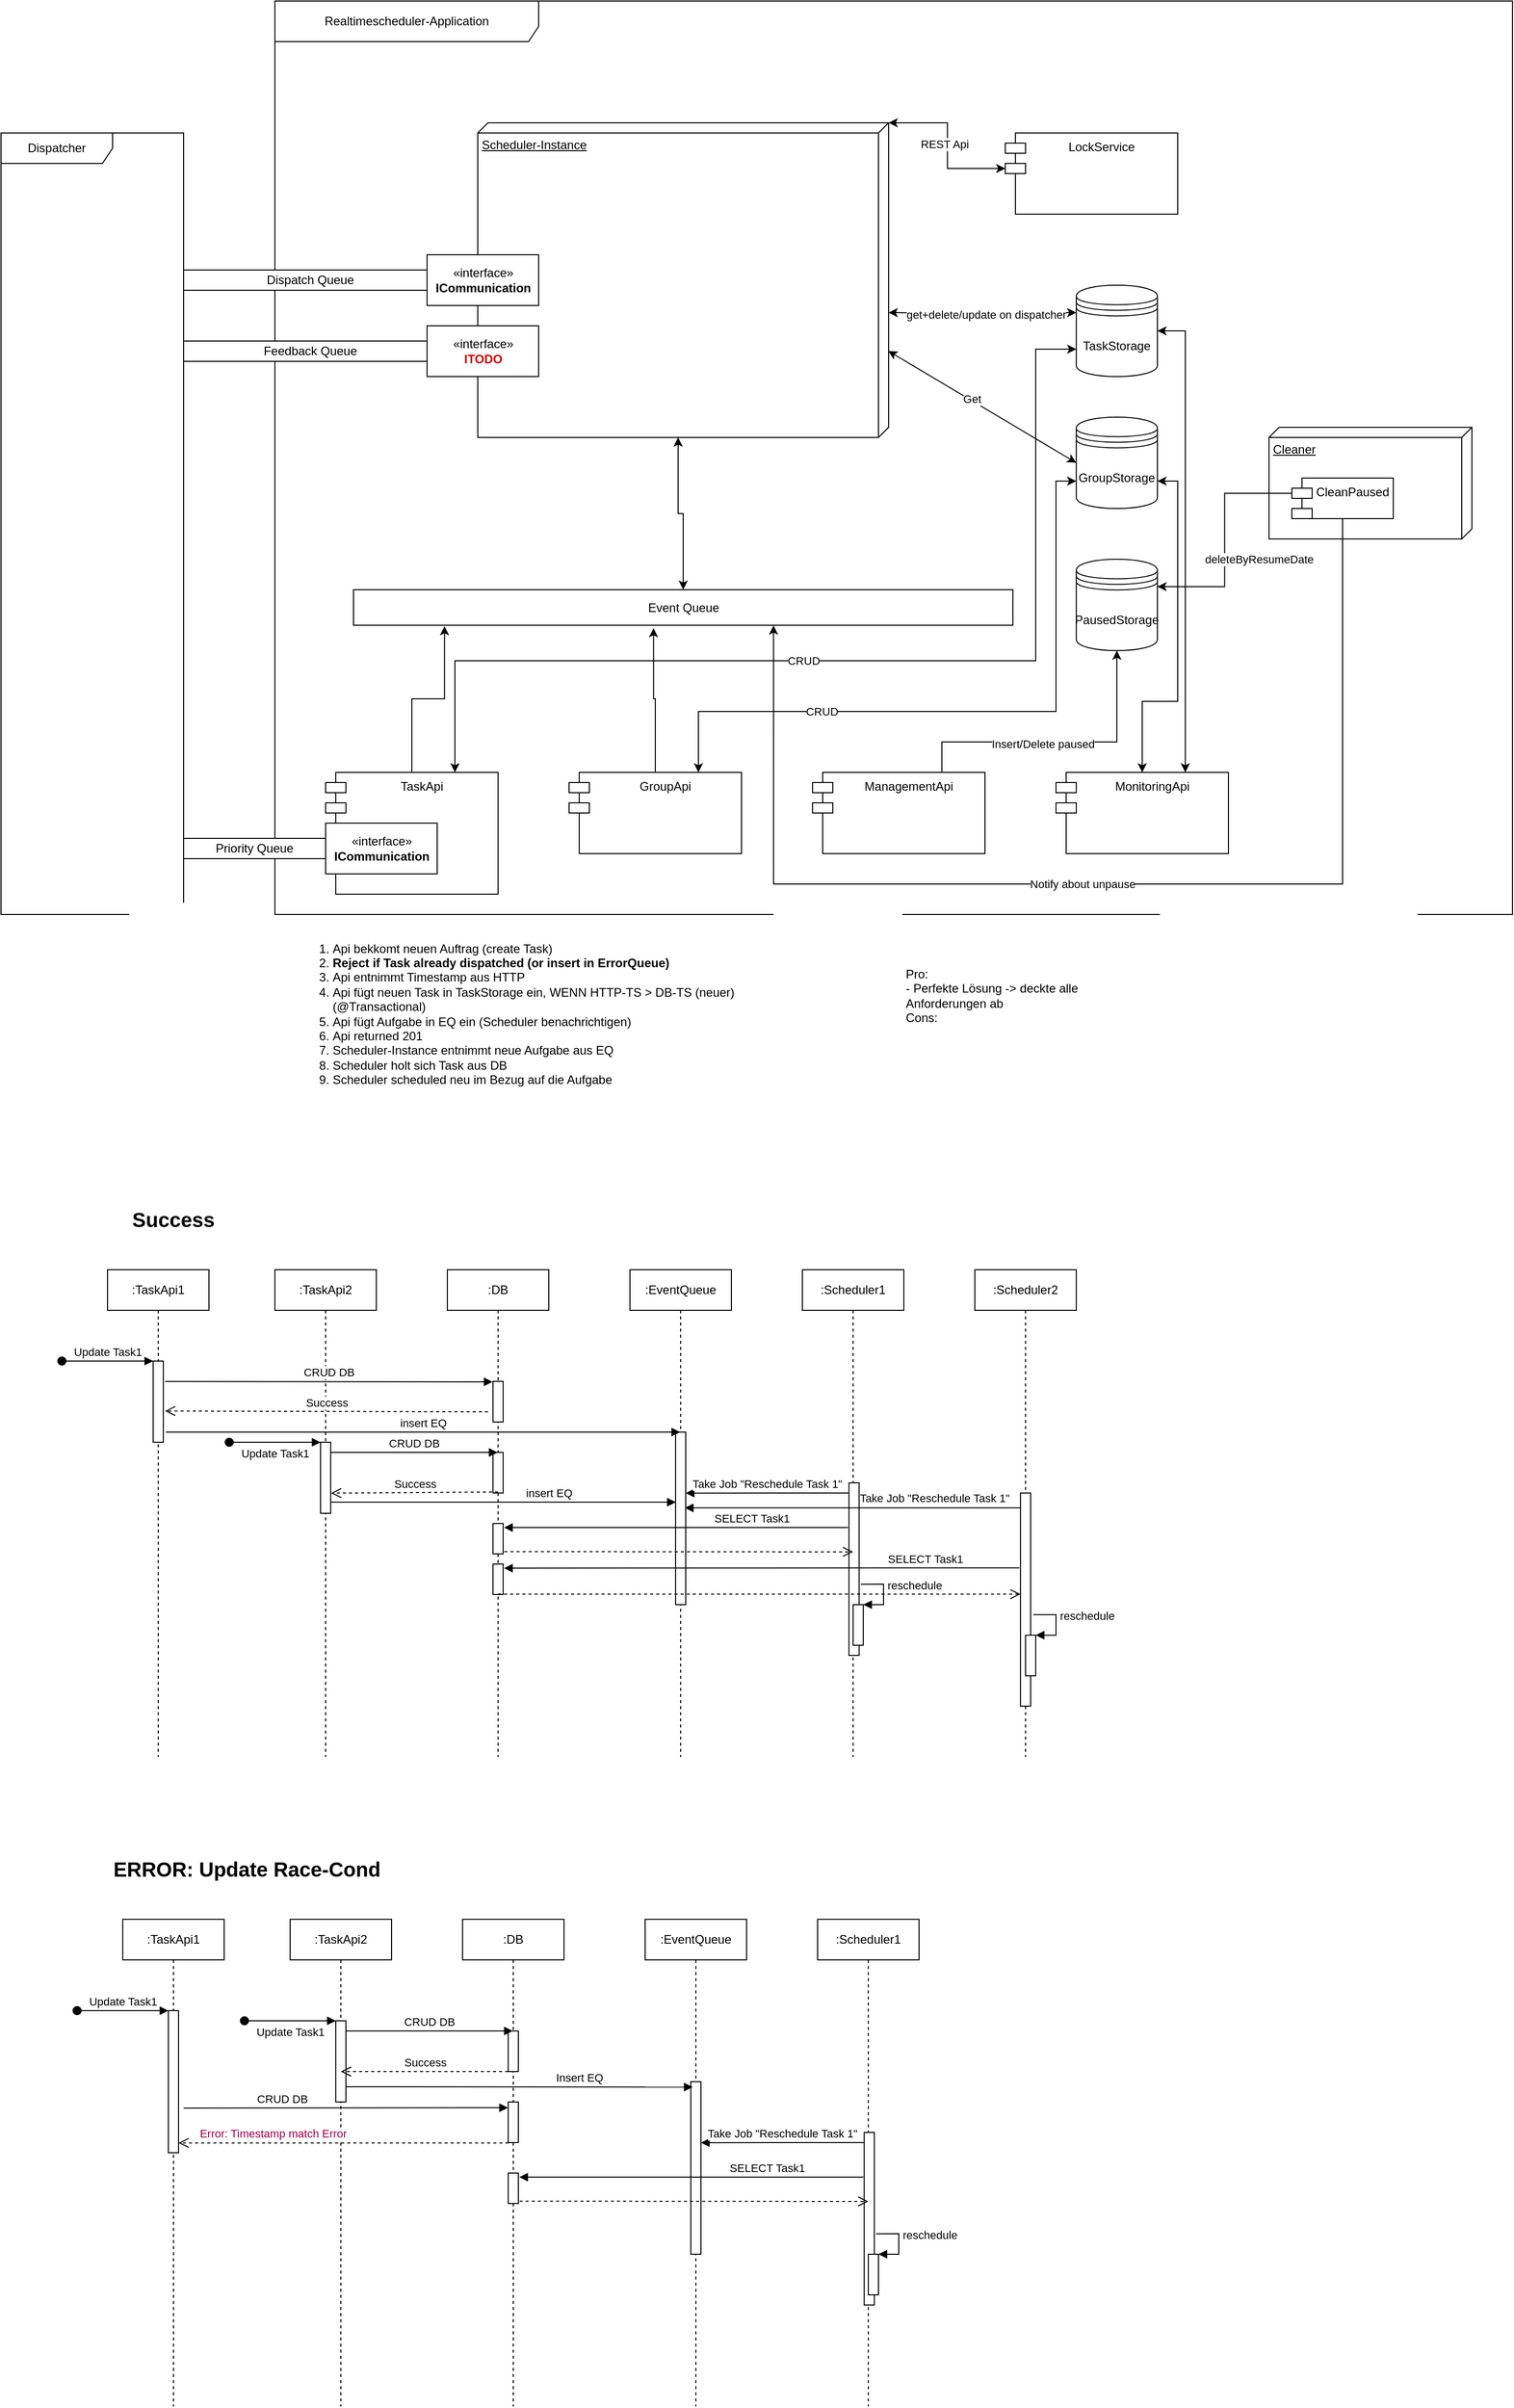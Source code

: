 <mxfile version="13.3.1" type="device"><diagram name="Page-1" id="5f0bae14-7c28-e335-631c-24af17079c00"><mxGraphModel dx="1550" dy="45" grid="1" gridSize="10" guides="1" tooltips="1" connect="1" arrows="1" fold="1" page="1" pageScale="1" pageWidth="1100" pageHeight="850" background="#ffffff" math="0" shadow="0"><root><mxCell id="0"/><mxCell id="1" parent="0"/><mxCell id="TlIH9QRdke1m6fXqfm3g-42" value="Realtimescheduler-Application" style="shape=umlFrame;whiteSpace=wrap;html=1;width=260;height=40;" parent="1" vertex="1"><mxGeometry x="300" y="900" width="1220" height="900" as="geometry"/></mxCell><mxCell id="TlIH9QRdke1m6fXqfm3g-43" style="edgeStyle=orthogonalEdgeStyle;rounded=0;orthogonalLoop=1;jettySize=auto;html=1;exitX=0.5;exitY=0;exitDx=0;exitDy=0;entryX=0.138;entryY=1.027;entryDx=0;entryDy=0;entryPerimeter=0;" parent="1" source="TlIH9QRdke1m6fXqfm3g-44" target="TlIH9QRdke1m6fXqfm3g-53" edge="1"><mxGeometry relative="1" as="geometry"/></mxCell><mxCell id="TlIH9QRdke1m6fXqfm3g-114" style="edgeStyle=orthogonalEdgeStyle;rounded=0;orthogonalLoop=1;jettySize=auto;html=1;exitX=0.75;exitY=0;exitDx=0;exitDy=0;entryX=0;entryY=0.7;entryDx=0;entryDy=0;startArrow=classic;startFill=1;" parent="1" source="TlIH9QRdke1m6fXqfm3g-44" target="TlIH9QRdke1m6fXqfm3g-61" edge="1"><mxGeometry relative="1" as="geometry"><Array as="points"><mxPoint x="478" y="1550"/><mxPoint x="1050" y="1550"/><mxPoint x="1050" y="1243"/></Array></mxGeometry></mxCell><mxCell id="TlIH9QRdke1m6fXqfm3g-116" value="CRUD" style="edgeLabel;html=1;align=center;verticalAlign=middle;resizable=0;points=[];" parent="TlIH9QRdke1m6fXqfm3g-114" vertex="1" connectable="0"><mxGeometry x="-0.117" y="3" relative="1" as="geometry"><mxPoint x="-1.67" y="3" as="offset"/></mxGeometry></mxCell><mxCell id="TlIH9QRdke1m6fXqfm3g-44" value="TaskApi" style="shape=module;align=left;spacingLeft=20;align=center;verticalAlign=top;" parent="1" vertex="1"><mxGeometry x="350" y="1660" width="170" height="120" as="geometry"/></mxCell><mxCell id="TlIH9QRdke1m6fXqfm3g-45" style="edgeStyle=orthogonalEdgeStyle;rounded=0;orthogonalLoop=1;jettySize=auto;html=1;exitX=0.5;exitY=0;exitDx=0;exitDy=0;entryX=0.455;entryY=1.081;entryDx=0;entryDy=0;entryPerimeter=0;" parent="1" source="TlIH9QRdke1m6fXqfm3g-46" target="TlIH9QRdke1m6fXqfm3g-53" edge="1"><mxGeometry relative="1" as="geometry"/></mxCell><mxCell id="TlIH9QRdke1m6fXqfm3g-115" style="edgeStyle=orthogonalEdgeStyle;rounded=0;orthogonalLoop=1;jettySize=auto;html=1;exitX=0.75;exitY=0;exitDx=0;exitDy=0;entryX=0;entryY=0.7;entryDx=0;entryDy=0;startArrow=classic;startFill=1;" parent="1" source="TlIH9QRdke1m6fXqfm3g-46" target="TlIH9QRdke1m6fXqfm3g-62" edge="1"><mxGeometry relative="1" as="geometry"><Array as="points"><mxPoint x="718" y="1600"/><mxPoint x="1070" y="1600"/><mxPoint x="1070" y="1373"/></Array></mxGeometry></mxCell><mxCell id="TlIH9QRdke1m6fXqfm3g-117" value="CRUD" style="edgeLabel;html=1;align=center;verticalAlign=middle;resizable=0;points=[];" parent="TlIH9QRdke1m6fXqfm3g-115" vertex="1" connectable="0"><mxGeometry x="-0.45" relative="1" as="geometry"><mxPoint as="offset"/></mxGeometry></mxCell><mxCell id="TlIH9QRdke1m6fXqfm3g-46" value="GroupApi" style="shape=module;align=left;spacingLeft=20;align=center;verticalAlign=top;" parent="1" vertex="1"><mxGeometry x="590" y="1660" width="170" height="80" as="geometry"/></mxCell><mxCell id="TlIH9QRdke1m6fXqfm3g-48" value="ManagementApi" style="shape=module;align=left;spacingLeft=20;align=center;verticalAlign=top;" parent="1" vertex="1"><mxGeometry x="830" y="1660" width="170" height="80" as="geometry"/></mxCell><mxCell id="TlIH9QRdke1m6fXqfm3g-49" style="edgeStyle=orthogonalEdgeStyle;rounded=0;orthogonalLoop=1;jettySize=auto;html=1;exitX=0.5;exitY=0;exitDx=0;exitDy=0;entryX=1;entryY=0.7;entryDx=0;entryDy=0;startArrow=classic;startFill=1;" parent="1" source="TlIH9QRdke1m6fXqfm3g-51" target="TlIH9QRdke1m6fXqfm3g-62" edge="1"><mxGeometry relative="1" as="geometry"><Array as="points"><mxPoint x="1155" y="1590"/><mxPoint x="1190" y="1590"/><mxPoint x="1190" y="1373"/></Array></mxGeometry></mxCell><mxCell id="TlIH9QRdke1m6fXqfm3g-50" style="edgeStyle=orthogonalEdgeStyle;rounded=0;orthogonalLoop=1;jettySize=auto;html=1;exitX=0.75;exitY=0;exitDx=0;exitDy=0;entryX=1;entryY=0.5;entryDx=0;entryDy=0;startArrow=classic;startFill=1;" parent="1" source="TlIH9QRdke1m6fXqfm3g-51" target="TlIH9QRdke1m6fXqfm3g-61" edge="1"><mxGeometry relative="1" as="geometry"/></mxCell><mxCell id="TlIH9QRdke1m6fXqfm3g-51" value="MonitoringApi" style="shape=module;align=left;spacingLeft=20;align=center;verticalAlign=top;" parent="1" vertex="1"><mxGeometry x="1070" y="1660" width="170" height="80" as="geometry"/></mxCell><mxCell id="TlIH9QRdke1m6fXqfm3g-75" style="edgeStyle=orthogonalEdgeStyle;rounded=0;orthogonalLoop=1;jettySize=auto;html=1;exitX=0.5;exitY=0;exitDx=0;exitDy=0;entryX=0;entryY=0;entryDx=310;entryDy=207.5;entryPerimeter=0;startArrow=classic;startFill=1;" parent="1" source="TlIH9QRdke1m6fXqfm3g-53" target="TlIH9QRdke1m6fXqfm3g-57" edge="1"><mxGeometry relative="1" as="geometry"/></mxCell><mxCell id="TlIH9QRdke1m6fXqfm3g-53" value="Event Queue" style="rounded=0;whiteSpace=wrap;html=1;" parent="1" vertex="1"><mxGeometry x="377.5" y="1480" width="650" height="35" as="geometry"/></mxCell><mxCell id="TlIH9QRdke1m6fXqfm3g-55" style="edgeStyle=orthogonalEdgeStyle;rounded=0;orthogonalLoop=1;jettySize=auto;html=1;startArrow=classic;startFill=1;entryX=0;entryY=0.3;entryDx=0;entryDy=0;" parent="1" target="TlIH9QRdke1m6fXqfm3g-61" edge="1"><mxGeometry relative="1" as="geometry"><mxPoint x="905" y="1207.0" as="sourcePoint"/><mxPoint x="1080" y="1207" as="targetPoint"/><Array as="points"/></mxGeometry></mxCell><mxCell id="TlIH9QRdke1m6fXqfm3g-140" value="get+delete/update on dispatcher" style="edgeLabel;html=1;align=center;verticalAlign=middle;resizable=0;points=[];" parent="TlIH9QRdke1m6fXqfm3g-55" vertex="1" connectable="0"><mxGeometry x="-0.22" y="-1" relative="1" as="geometry"><mxPoint x="23" as="offset"/></mxGeometry></mxCell><mxCell id="TlIH9QRdke1m6fXqfm3g-57" value="Scheduler-Instance" style="verticalAlign=top;align=left;spacingTop=8;spacingLeft=2;spacingRight=12;shape=cube;size=10;direction=south;fontStyle=4;html=1;" parent="1" vertex="1"><mxGeometry x="500" y="1020" width="405" height="310" as="geometry"/></mxCell><mxCell id="TlIH9QRdke1m6fXqfm3g-58" value="Dispatcher" style="shape=umlFrame;whiteSpace=wrap;html=1;width=110;height=30;" parent="1" vertex="1"><mxGeometry x="30" y="1030" width="180" height="770" as="geometry"/></mxCell><mxCell id="TlIH9QRdke1m6fXqfm3g-59" value="Dispatch Queue" style="rounded=0;whiteSpace=wrap;html=1;" parent="1" vertex="1"><mxGeometry x="210" y="1165" width="250" height="20" as="geometry"/></mxCell><mxCell id="TlIH9QRdke1m6fXqfm3g-60" value="«interface»&lt;br&gt;&lt;b&gt;ICommunication&lt;br&gt;&lt;/b&gt;" style="html=1;" parent="1" vertex="1"><mxGeometry x="450" y="1150" width="110" height="50" as="geometry"/></mxCell><mxCell id="TlIH9QRdke1m6fXqfm3g-61" value="TaskStorage" style="shape=datastore;whiteSpace=wrap;html=1;" parent="1" vertex="1"><mxGeometry x="1090" y="1180" width="80" height="90" as="geometry"/></mxCell><mxCell id="TlIH9QRdke1m6fXqfm3g-62" value="GroupStorage" style="shape=datastore;whiteSpace=wrap;html=1;" parent="1" vertex="1"><mxGeometry x="1090" y="1310" width="80" height="90" as="geometry"/></mxCell><mxCell id="TlIH9QRdke1m6fXqfm3g-72" value="&lt;ol&gt;&lt;li&gt;Api bekkomt neuen Auftrag (create Task)&lt;/li&gt;&lt;li&gt;&lt;b&gt;Reject if Task already dispatched (or insert in ErrorQueue)&lt;/b&gt;&lt;/li&gt;&lt;li&gt;Api entnimmt Timestamp aus HTTP&lt;/li&gt;&lt;li&gt;Api fügt neuen Task in TaskStorage ein, WENN HTTP-TS &amp;gt; DB-TS (neuer) (@Transactional)&lt;/li&gt;&lt;li&gt;Api fügt Aufgabe in EQ ein (Scheduler benachrichtigen)&lt;/li&gt;&lt;li&gt;Api returned 201&lt;/li&gt;&lt;li&gt;Scheduler-Instance entnimmt neue Aufgabe aus EQ&lt;/li&gt;&lt;li&gt;Scheduler holt sich Task aus DB&lt;/li&gt;&lt;li&gt;Scheduler scheduled neu im Bezug auf die Aufgabe&lt;/li&gt;&lt;/ol&gt;" style="text;html=1;strokeColor=none;fillColor=none;align=left;verticalAlign=middle;whiteSpace=wrap;rounded=0;" parent="1" vertex="1"><mxGeometry x="315" y="1820" width="460" height="155" as="geometry"/></mxCell><mxCell id="TlIH9QRdke1m6fXqfm3g-73" value="Pro:&lt;br&gt;- Perfekte Lösung -&amp;gt; deckte alle Anforderungen ab&lt;br&gt;Cons:" style="text;html=1;strokeColor=none;fillColor=none;align=left;verticalAlign=middle;whiteSpace=wrap;rounded=0;" parent="1" vertex="1"><mxGeometry x="920" y="1840" width="220" height="80" as="geometry"/></mxCell><mxCell id="TlIH9QRdke1m6fXqfm3g-225" value="&amp;nbsp;" style="text;html=1;align=center;verticalAlign=middle;resizable=0;points=[];autosize=1;" parent="TlIH9QRdke1m6fXqfm3g-73" vertex="1"><mxGeometry x="98" y="55" width="20" height="20" as="geometry"/></mxCell><mxCell id="TlIH9QRdke1m6fXqfm3g-138" value="" style="endArrow=classic;startArrow=classic;html=1;exitX=0.725;exitY=0.001;exitDx=0;exitDy=0;exitPerimeter=0;entryX=0;entryY=0.5;entryDx=0;entryDy=0;" parent="1" source="TlIH9QRdke1m6fXqfm3g-57" target="TlIH9QRdke1m6fXqfm3g-62" edge="1"><mxGeometry width="50" height="50" relative="1" as="geometry"><mxPoint x="950" y="1330" as="sourcePoint"/><mxPoint x="1000" y="1280" as="targetPoint"/></mxGeometry></mxCell><mxCell id="TlIH9QRdke1m6fXqfm3g-139" value="Get" style="edgeLabel;html=1;align=center;verticalAlign=middle;resizable=0;points=[];" parent="TlIH9QRdke1m6fXqfm3g-138" vertex="1" connectable="0"><mxGeometry x="-0.125" y="1" relative="1" as="geometry"><mxPoint as="offset"/></mxGeometry></mxCell><mxCell id="TlIH9QRdke1m6fXqfm3g-141" value=":TaskApi1" style="shape=umlLifeline;perimeter=lifelinePerimeter;whiteSpace=wrap;html=1;container=1;collapsible=0;recursiveResize=0;outlineConnect=0;" parent="1" vertex="1"><mxGeometry x="135" y="2150" width="100" height="480" as="geometry"/></mxCell><mxCell id="TlIH9QRdke1m6fXqfm3g-148" value="" style="html=1;points=[];perimeter=orthogonalPerimeter;" parent="TlIH9QRdke1m6fXqfm3g-141" vertex="1"><mxGeometry x="45" y="90" width="10" height="80" as="geometry"/></mxCell><mxCell id="TlIH9QRdke1m6fXqfm3g-149" value="Update Task1" style="html=1;verticalAlign=bottom;startArrow=oval;endArrow=block;startSize=8;" parent="TlIH9QRdke1m6fXqfm3g-141" target="TlIH9QRdke1m6fXqfm3g-148" edge="1"><mxGeometry relative="1" as="geometry"><mxPoint x="-45" y="90" as="sourcePoint"/></mxGeometry></mxCell><mxCell id="TlIH9QRdke1m6fXqfm3g-142" value=":TaskApi2" style="shape=umlLifeline;perimeter=lifelinePerimeter;whiteSpace=wrap;html=1;container=1;collapsible=0;recursiveResize=0;outlineConnect=0;" parent="1" vertex="1"><mxGeometry x="300" y="2150" width="100" height="480" as="geometry"/></mxCell><mxCell id="TlIH9QRdke1m6fXqfm3g-151" value="" style="html=1;points=[];perimeter=orthogonalPerimeter;" parent="TlIH9QRdke1m6fXqfm3g-142" vertex="1"><mxGeometry x="45" y="170" width="10" height="70" as="geometry"/></mxCell><mxCell id="TlIH9QRdke1m6fXqfm3g-152" value="Update Task1" style="html=1;verticalAlign=bottom;startArrow=oval;endArrow=block;startSize=8;" parent="TlIH9QRdke1m6fXqfm3g-142" target="TlIH9QRdke1m6fXqfm3g-151" edge="1"><mxGeometry y="-20" relative="1" as="geometry"><mxPoint x="-45" y="170.0" as="sourcePoint"/><mxPoint as="offset"/></mxGeometry></mxCell><mxCell id="TlIH9QRdke1m6fXqfm3g-143" value=":EventQueue" style="shape=umlLifeline;perimeter=lifelinePerimeter;whiteSpace=wrap;html=1;container=1;collapsible=0;recursiveResize=0;outlineConnect=0;" parent="1" vertex="1"><mxGeometry x="650" y="2150" width="100" height="480" as="geometry"/></mxCell><mxCell id="TlIH9QRdke1m6fXqfm3g-156" value="" style="html=1;points=[];perimeter=orthogonalPerimeter;" parent="TlIH9QRdke1m6fXqfm3g-143" vertex="1"><mxGeometry x="45" y="160" width="10" height="170" as="geometry"/></mxCell><mxCell id="TlIH9QRdke1m6fXqfm3g-144" value=":Scheduler1" style="shape=umlLifeline;perimeter=lifelinePerimeter;whiteSpace=wrap;html=1;container=1;collapsible=0;recursiveResize=0;outlineConnect=0;" parent="1" vertex="1"><mxGeometry x="820" y="2150" width="100" height="480" as="geometry"/></mxCell><mxCell id="TlIH9QRdke1m6fXqfm3g-167" value="" style="html=1;points=[];perimeter=orthogonalPerimeter;" parent="TlIH9QRdke1m6fXqfm3g-144" vertex="1"><mxGeometry x="45.9" y="210" width="10" height="170" as="geometry"/></mxCell><mxCell id="TlIH9QRdke1m6fXqfm3g-177" value="" style="html=1;points=[];perimeter=orthogonalPerimeter;" parent="TlIH9QRdke1m6fXqfm3g-144" vertex="1"><mxGeometry x="50" y="330" width="10" height="40" as="geometry"/></mxCell><mxCell id="TlIH9QRdke1m6fXqfm3g-178" value="reschedule" style="edgeStyle=orthogonalEdgeStyle;html=1;align=left;spacingLeft=2;endArrow=block;rounded=0;entryX=1;entryY=0;exitX=1.077;exitY=0.749;exitDx=0;exitDy=0;exitPerimeter=0;" parent="TlIH9QRdke1m6fXqfm3g-144" target="TlIH9QRdke1m6fXqfm3g-177" edge="1"><mxGeometry x="-0.239" relative="1" as="geometry"><mxPoint x="57.57" y="309.84" as="sourcePoint"/><Array as="points"><mxPoint x="80" y="310"/><mxPoint x="80" y="330"/></Array><mxPoint as="offset"/></mxGeometry></mxCell><mxCell id="TlIH9QRdke1m6fXqfm3g-146" value=":DB" style="shape=umlLifeline;perimeter=lifelinePerimeter;whiteSpace=wrap;html=1;container=1;collapsible=0;recursiveResize=0;outlineConnect=0;" parent="1" vertex="1"><mxGeometry x="470" y="2150" width="100" height="480" as="geometry"/></mxCell><mxCell id="TlIH9QRdke1m6fXqfm3g-153" value="" style="html=1;points=[];perimeter=orthogonalPerimeter;" parent="TlIH9QRdke1m6fXqfm3g-146" vertex="1"><mxGeometry x="45" y="110" width="10" height="40" as="geometry"/></mxCell><mxCell id="TlIH9QRdke1m6fXqfm3g-164" value="" style="html=1;points=[];perimeter=orthogonalPerimeter;" parent="TlIH9QRdke1m6fXqfm3g-146" vertex="1"><mxGeometry x="45" y="180" width="10" height="40" as="geometry"/></mxCell><mxCell id="TlIH9QRdke1m6fXqfm3g-169" value="" style="html=1;points=[];perimeter=orthogonalPerimeter;" parent="TlIH9QRdke1m6fXqfm3g-146" vertex="1"><mxGeometry x="45" y="250" width="10" height="30" as="geometry"/></mxCell><mxCell id="TlIH9QRdke1m6fXqfm3g-173" value="" style="html=1;points=[];perimeter=orthogonalPerimeter;" parent="TlIH9QRdke1m6fXqfm3g-146" vertex="1"><mxGeometry x="45" y="290" width="10" height="30" as="geometry"/></mxCell><mxCell id="TlIH9QRdke1m6fXqfm3g-176" value="" style="html=1;verticalAlign=bottom;endArrow=open;dashed=1;endSize=8;" parent="TlIH9QRdke1m6fXqfm3g-146" target="TlIH9QRdke1m6fXqfm3g-172" edge="1"><mxGeometry relative="1" as="geometry"><mxPoint x="49.929" y="319.68" as="sourcePoint"/><mxPoint x="394.87" y="319.68" as="targetPoint"/></mxGeometry></mxCell><mxCell id="TlIH9QRdke1m6fXqfm3g-145" value=":Scheduler2" style="shape=umlLifeline;perimeter=lifelinePerimeter;whiteSpace=wrap;html=1;container=1;collapsible=0;recursiveResize=0;outlineConnect=0;" parent="1" vertex="1"><mxGeometry x="990" y="2150" width="100" height="480" as="geometry"/></mxCell><mxCell id="TlIH9QRdke1m6fXqfm3g-172" value="" style="html=1;points=[];perimeter=orthogonalPerimeter;" parent="TlIH9QRdke1m6fXqfm3g-145" vertex="1"><mxGeometry x="45" y="220" width="10" height="210" as="geometry"/></mxCell><mxCell id="TlIH9QRdke1m6fXqfm3g-179" value="" style="html=1;points=[];perimeter=orthogonalPerimeter;" parent="TlIH9QRdke1m6fXqfm3g-145" vertex="1"><mxGeometry x="50" y="360.09" width="10" height="40" as="geometry"/></mxCell><mxCell id="TlIH9QRdke1m6fXqfm3g-180" value="reschedule" style="edgeStyle=orthogonalEdgeStyle;html=1;align=left;spacingLeft=2;endArrow=block;rounded=0;entryX=1;entryY=0;exitX=1.077;exitY=0.749;exitDx=0;exitDy=0;exitPerimeter=0;" parent="TlIH9QRdke1m6fXqfm3g-145" target="TlIH9QRdke1m6fXqfm3g-179" edge="1"><mxGeometry x="-0.239" relative="1" as="geometry"><mxPoint x="57.57" y="339.93" as="sourcePoint"/><Array as="points"><mxPoint x="80" y="340.09"/><mxPoint x="80" y="360.09"/></Array><mxPoint as="offset"/></mxGeometry></mxCell><mxCell id="TlIH9QRdke1m6fXqfm3g-154" value="CRUD DB" style="html=1;verticalAlign=bottom;endArrow=block;exitX=1.176;exitY=0.251;exitDx=0;exitDy=0;exitPerimeter=0;entryX=-0.041;entryY=0.012;entryDx=0;entryDy=0;entryPerimeter=0;" parent="1" source="TlIH9QRdke1m6fXqfm3g-148" target="TlIH9QRdke1m6fXqfm3g-153" edge="1"><mxGeometry width="80" relative="1" as="geometry"><mxPoint x="410" y="2260" as="sourcePoint"/><mxPoint x="490" y="2260" as="targetPoint"/></mxGeometry></mxCell><mxCell id="TlIH9QRdke1m6fXqfm3g-157" value="CRUD DB" style="html=1;verticalAlign=bottom;endArrow=block;" parent="1" edge="1"><mxGeometry width="80" relative="1" as="geometry"><mxPoint x="355.41" y="2330.04" as="sourcePoint"/><mxPoint x="519.5" y="2330.04" as="targetPoint"/></mxGeometry></mxCell><mxCell id="TlIH9QRdke1m6fXqfm3g-162" value="Success" style="html=1;verticalAlign=bottom;endArrow=open;dashed=1;endSize=8;entryX=1.176;entryY=0.615;entryDx=0;entryDy=0;entryPerimeter=0;" parent="1" target="TlIH9QRdke1m6fXqfm3g-148" edge="1"><mxGeometry relative="1" as="geometry"><mxPoint x="510" y="2290" as="sourcePoint"/><mxPoint x="440" y="2290" as="targetPoint"/></mxGeometry></mxCell><mxCell id="TlIH9QRdke1m6fXqfm3g-163" value="insert EQ" style="html=1;verticalAlign=bottom;endArrow=block;exitX=1.248;exitY=0.875;exitDx=0;exitDy=0;exitPerimeter=0;" parent="1" source="TlIH9QRdke1m6fXqfm3g-148" target="TlIH9QRdke1m6fXqfm3g-143" edge="1"><mxGeometry width="80" relative="1" as="geometry"><mxPoint x="250" y="2310" as="sourcePoint"/><mxPoint x="330" y="2310" as="targetPoint"/></mxGeometry></mxCell><mxCell id="TlIH9QRdke1m6fXqfm3g-165" value="Success" style="html=1;verticalAlign=bottom;endArrow=open;dashed=1;endSize=8;entryX=1.04;entryY=0.716;entryDx=0;entryDy=0;entryPerimeter=0;exitX=0.5;exitY=0.974;exitDx=0;exitDy=0;exitPerimeter=0;" parent="1" source="TlIH9QRdke1m6fXqfm3g-164" target="TlIH9QRdke1m6fXqfm3g-151" edge="1"><mxGeometry relative="1" as="geometry"><mxPoint x="509.12" y="2370.8" as="sourcePoint"/><mxPoint x="360" y="2370" as="targetPoint"/></mxGeometry></mxCell><mxCell id="TlIH9QRdke1m6fXqfm3g-166" value="insert EQ" style="html=1;verticalAlign=bottom;endArrow=block;entryX=0.02;entryY=0.406;entryDx=0;entryDy=0;entryPerimeter=0;" parent="1" source="TlIH9QRdke1m6fXqfm3g-151" target="TlIH9QRdke1m6fXqfm3g-156" edge="1"><mxGeometry x="0.264" width="80" relative="1" as="geometry"><mxPoint x="360" y="2390" as="sourcePoint"/><mxPoint x="693.43" y="2390.73" as="targetPoint"/><mxPoint as="offset"/></mxGeometry></mxCell><mxCell id="TlIH9QRdke1m6fXqfm3g-168" value="Take Job &quot;Reschedule Task 1&quot;" style="html=1;verticalAlign=bottom;endArrow=block;exitX=-0.028;exitY=0.059;exitDx=0;exitDy=0;exitPerimeter=0;entryX=0.91;entryY=0.177;entryDx=0;entryDy=0;entryPerimeter=0;" parent="1" source="TlIH9QRdke1m6fXqfm3g-167" edge="1"><mxGeometry width="80" relative="1" as="geometry"><mxPoint x="760.9" y="2360" as="sourcePoint"/><mxPoint x="705.0" y="2370.09" as="targetPoint"/></mxGeometry></mxCell><mxCell id="TlIH9QRdke1m6fXqfm3g-170" value="SELECT Task1" style="html=1;verticalAlign=bottom;endArrow=block;entryX=1.09;entryY=0.134;entryDx=0;entryDy=0;entryPerimeter=0;" parent="1" target="TlIH9QRdke1m6fXqfm3g-169" edge="1"><mxGeometry x="-0.441" width="80" relative="1" as="geometry"><mxPoint x="865" y="2404" as="sourcePoint"/><mxPoint x="810" y="2410" as="targetPoint"/><mxPoint as="offset"/></mxGeometry></mxCell><mxCell id="TlIH9QRdke1m6fXqfm3g-171" value="" style="html=1;verticalAlign=bottom;endArrow=open;dashed=1;endSize=8;exitX=1.119;exitY=0.924;exitDx=0;exitDy=0;exitPerimeter=0;entryX=0.41;entryY=0.4;entryDx=0;entryDy=0;entryPerimeter=0;" parent="1" source="TlIH9QRdke1m6fXqfm3g-169" target="TlIH9QRdke1m6fXqfm3g-167" edge="1"><mxGeometry relative="1" as="geometry"><mxPoint x="680" y="2430" as="sourcePoint"/><mxPoint x="860" y="2428" as="targetPoint"/></mxGeometry></mxCell><mxCell id="TlIH9QRdke1m6fXqfm3g-174" value="Take Job &quot;Reschedule Task 1&quot;" style="html=1;verticalAlign=bottom;endArrow=block;entryX=0.91;entryY=0.439;entryDx=0;entryDy=0;entryPerimeter=0;" parent="1" source="TlIH9QRdke1m6fXqfm3g-172" target="TlIH9QRdke1m6fXqfm3g-156" edge="1"><mxGeometry x="-0.483" y="-1" width="80" relative="1" as="geometry"><mxPoint x="925" y="2370" as="sourcePoint"/><mxPoint x="869.1" y="2380.09" as="targetPoint"/><mxPoint as="offset"/></mxGeometry></mxCell><mxCell id="TlIH9QRdke1m6fXqfm3g-175" value="SELECT Task1" style="html=1;verticalAlign=bottom;endArrow=block;entryX=1.09;entryY=0.134;entryDx=0;entryDy=0;entryPerimeter=0;exitX=-0.1;exitY=0.351;exitDx=0;exitDy=0;exitPerimeter=0;" parent="1" source="TlIH9QRdke1m6fXqfm3g-172" target="TlIH9QRdke1m6fXqfm3g-173" edge="1"><mxGeometry x="-0.634" width="80" relative="1" as="geometry"><mxPoint x="1030" y="2444" as="sourcePoint"/><mxPoint x="810" y="2450" as="targetPoint"/><mxPoint as="offset"/></mxGeometry></mxCell><mxCell id="TlIH9QRdke1m6fXqfm3g-181" value="&lt;b&gt;&lt;font style=&quot;font-size: 20px&quot;&gt;Success&lt;/font&gt;&lt;/b&gt;" style="text;html=1;strokeColor=none;fillColor=none;align=center;verticalAlign=middle;whiteSpace=wrap;rounded=0;" parent="1" vertex="1"><mxGeometry x="120" y="2080" width="160" height="40" as="geometry"/></mxCell><mxCell id="TlIH9QRdke1m6fXqfm3g-182" value=":TaskApi1" style="shape=umlLifeline;perimeter=lifelinePerimeter;whiteSpace=wrap;html=1;container=1;collapsible=0;recursiveResize=0;outlineConnect=0;" parent="1" vertex="1"><mxGeometry x="150" y="2790" width="100" height="480" as="geometry"/></mxCell><mxCell id="TlIH9QRdke1m6fXqfm3g-183" value="" style="html=1;points=[];perimeter=orthogonalPerimeter;" parent="TlIH9QRdke1m6fXqfm3g-182" vertex="1"><mxGeometry x="45" y="90" width="10" height="140" as="geometry"/></mxCell><mxCell id="TlIH9QRdke1m6fXqfm3g-184" value="Update Task1" style="html=1;verticalAlign=bottom;startArrow=oval;endArrow=block;startSize=8;" parent="TlIH9QRdke1m6fXqfm3g-182" target="TlIH9QRdke1m6fXqfm3g-183" edge="1"><mxGeometry relative="1" as="geometry"><mxPoint x="-45" y="90" as="sourcePoint"/></mxGeometry></mxCell><mxCell id="TlIH9QRdke1m6fXqfm3g-185" value=":TaskApi2" style="shape=umlLifeline;perimeter=lifelinePerimeter;whiteSpace=wrap;html=1;container=1;collapsible=0;recursiveResize=0;outlineConnect=0;" parent="1" vertex="1"><mxGeometry x="315" y="2790" width="100" height="480" as="geometry"/></mxCell><mxCell id="TlIH9QRdke1m6fXqfm3g-186" value="" style="html=1;points=[];perimeter=orthogonalPerimeter;" parent="TlIH9QRdke1m6fXqfm3g-185" vertex="1"><mxGeometry x="45" y="100" width="10" height="80" as="geometry"/></mxCell><mxCell id="TlIH9QRdke1m6fXqfm3g-187" value="Update Task1" style="html=1;verticalAlign=bottom;startArrow=oval;endArrow=block;startSize=8;" parent="TlIH9QRdke1m6fXqfm3g-185" target="TlIH9QRdke1m6fXqfm3g-186" edge="1"><mxGeometry y="-20" relative="1" as="geometry"><mxPoint x="-45" y="100.0" as="sourcePoint"/><mxPoint as="offset"/></mxGeometry></mxCell><mxCell id="TlIH9QRdke1m6fXqfm3g-188" value=":EventQueue" style="shape=umlLifeline;perimeter=lifelinePerimeter;whiteSpace=wrap;html=1;container=1;collapsible=0;recursiveResize=0;outlineConnect=0;" parent="1" vertex="1"><mxGeometry x="665" y="2790" width="100" height="480" as="geometry"/></mxCell><mxCell id="TlIH9QRdke1m6fXqfm3g-189" value="" style="html=1;points=[];perimeter=orthogonalPerimeter;" parent="TlIH9QRdke1m6fXqfm3g-188" vertex="1"><mxGeometry x="45" y="160" width="10" height="170" as="geometry"/></mxCell><mxCell id="TlIH9QRdke1m6fXqfm3g-190" value=":Scheduler1" style="shape=umlLifeline;perimeter=lifelinePerimeter;whiteSpace=wrap;html=1;container=1;collapsible=0;recursiveResize=0;outlineConnect=0;" parent="1" vertex="1"><mxGeometry x="835" y="2790" width="100" height="480" as="geometry"/></mxCell><mxCell id="TlIH9QRdke1m6fXqfm3g-191" value="" style="html=1;points=[];perimeter=orthogonalPerimeter;" parent="TlIH9QRdke1m6fXqfm3g-190" vertex="1"><mxGeometry x="45.9" y="210" width="10" height="170" as="geometry"/></mxCell><mxCell id="TlIH9QRdke1m6fXqfm3g-192" value="" style="html=1;points=[];perimeter=orthogonalPerimeter;" parent="TlIH9QRdke1m6fXqfm3g-190" vertex="1"><mxGeometry x="50" y="330" width="10" height="40" as="geometry"/></mxCell><mxCell id="TlIH9QRdke1m6fXqfm3g-193" value="reschedule" style="edgeStyle=orthogonalEdgeStyle;html=1;align=left;spacingLeft=2;endArrow=block;rounded=0;entryX=1;entryY=0;exitX=1.077;exitY=0.749;exitDx=0;exitDy=0;exitPerimeter=0;" parent="TlIH9QRdke1m6fXqfm3g-190" target="TlIH9QRdke1m6fXqfm3g-192" edge="1"><mxGeometry x="-0.239" relative="1" as="geometry"><mxPoint x="57.57" y="309.84" as="sourcePoint"/><Array as="points"><mxPoint x="80" y="310"/><mxPoint x="80" y="330"/></Array><mxPoint as="offset"/></mxGeometry></mxCell><mxCell id="TlIH9QRdke1m6fXqfm3g-194" value=":DB" style="shape=umlLifeline;perimeter=lifelinePerimeter;whiteSpace=wrap;html=1;container=1;collapsible=0;recursiveResize=0;outlineConnect=0;" parent="1" vertex="1"><mxGeometry x="485" y="2790" width="100" height="480" as="geometry"/></mxCell><mxCell id="TlIH9QRdke1m6fXqfm3g-195" value="" style="html=1;points=[];perimeter=orthogonalPerimeter;" parent="TlIH9QRdke1m6fXqfm3g-194" vertex="1"><mxGeometry x="45" y="110" width="10" height="40" as="geometry"/></mxCell><mxCell id="TlIH9QRdke1m6fXqfm3g-196" value="" style="html=1;points=[];perimeter=orthogonalPerimeter;" parent="TlIH9QRdke1m6fXqfm3g-194" vertex="1"><mxGeometry x="45" y="180" width="10" height="40" as="geometry"/></mxCell><mxCell id="TlIH9QRdke1m6fXqfm3g-197" value="" style="html=1;points=[];perimeter=orthogonalPerimeter;" parent="TlIH9QRdke1m6fXqfm3g-194" vertex="1"><mxGeometry x="45" y="250" width="10" height="30" as="geometry"/></mxCell><mxCell id="TlIH9QRdke1m6fXqfm3g-210" value="Take Job &quot;Reschedule Task 1&quot;" style="html=1;verticalAlign=bottom;endArrow=block;exitX=-0.028;exitY=0.059;exitDx=0;exitDy=0;exitPerimeter=0;entryX=0.91;entryY=0.177;entryDx=0;entryDy=0;entryPerimeter=0;" parent="1" source="TlIH9QRdke1m6fXqfm3g-191" edge="1"><mxGeometry width="80" relative="1" as="geometry"><mxPoint x="775.9" y="3000" as="sourcePoint"/><mxPoint x="720" y="3010.09" as="targetPoint"/></mxGeometry></mxCell><mxCell id="TlIH9QRdke1m6fXqfm3g-211" value="SELECT Task1" style="html=1;verticalAlign=bottom;endArrow=block;entryX=1.09;entryY=0.134;entryDx=0;entryDy=0;entryPerimeter=0;" parent="1" target="TlIH9QRdke1m6fXqfm3g-197" edge="1"><mxGeometry x="-0.441" width="80" relative="1" as="geometry"><mxPoint x="880" y="3044" as="sourcePoint"/><mxPoint x="825" y="3050" as="targetPoint"/><mxPoint as="offset"/></mxGeometry></mxCell><mxCell id="TlIH9QRdke1m6fXqfm3g-212" value="" style="html=1;verticalAlign=bottom;endArrow=open;dashed=1;endSize=8;exitX=1.119;exitY=0.924;exitDx=0;exitDy=0;exitPerimeter=0;entryX=0.41;entryY=0.4;entryDx=0;entryDy=0;entryPerimeter=0;" parent="1" source="TlIH9QRdke1m6fXqfm3g-197" target="TlIH9QRdke1m6fXqfm3g-191" edge="1"><mxGeometry relative="1" as="geometry"><mxPoint x="695" y="3070" as="sourcePoint"/><mxPoint x="875" y="3068" as="targetPoint"/></mxGeometry></mxCell><mxCell id="TlIH9QRdke1m6fXqfm3g-215" value="&lt;span style=&quot;font-size: 20px&quot;&gt;&lt;b&gt;ERROR: Update Race-Cond&lt;/b&gt;&lt;/span&gt;" style="text;html=1;strokeColor=none;fillColor=none;align=center;verticalAlign=middle;whiteSpace=wrap;rounded=0;" parent="1" vertex="1"><mxGeometry x="135" y="2720" width="275" height="40" as="geometry"/></mxCell><mxCell id="TlIH9QRdke1m6fXqfm3g-218" value="CRUD DB" style="html=1;verticalAlign=bottom;endArrow=block;entryX=-0.024;entryY=0.141;entryDx=0;entryDy=0;entryPerimeter=0;" parent="1" target="TlIH9QRdke1m6fXqfm3g-196" edge="1"><mxGeometry x="-0.393" width="80" relative="1" as="geometry"><mxPoint x="210" y="2976" as="sourcePoint"/><mxPoint x="410" y="2980" as="targetPoint"/><mxPoint as="offset"/></mxGeometry></mxCell><mxCell id="TlIH9QRdke1m6fXqfm3g-220" value="Insert EQ" style="html=1;verticalAlign=bottom;endArrow=block;entryX=0.183;entryY=0.031;entryDx=0;entryDy=0;entryPerimeter=0;" parent="1" target="TlIH9QRdke1m6fXqfm3g-189" edge="1"><mxGeometry x="0.346" width="80" relative="1" as="geometry"><mxPoint x="370" y="2955" as="sourcePoint"/><mxPoint x="490" y="2960" as="targetPoint"/><mxPoint as="offset"/></mxGeometry></mxCell><mxCell id="TlIH9QRdke1m6fXqfm3g-216" value="CRUD DB" style="html=1;verticalAlign=bottom;endArrow=block;exitX=1.031;exitY=0.125;exitDx=0;exitDy=0;exitPerimeter=0;" parent="1" source="TlIH9QRdke1m6fXqfm3g-186" target="TlIH9QRdke1m6fXqfm3g-194" edge="1"><mxGeometry width="80" relative="1" as="geometry"><mxPoint x="400" y="2900" as="sourcePoint"/><mxPoint x="480" y="2900" as="targetPoint"/></mxGeometry></mxCell><mxCell id="TlIH9QRdke1m6fXqfm3g-217" value="Success" style="html=1;verticalAlign=bottom;endArrow=open;dashed=1;endSize=8;" parent="1" source="TlIH9QRdke1m6fXqfm3g-195" target="TlIH9QRdke1m6fXqfm3g-185" edge="1"><mxGeometry relative="1" as="geometry"><mxPoint x="480" y="2930" as="sourcePoint"/><mxPoint x="400" y="2930" as="targetPoint"/><Array as="points"><mxPoint x="480" y="2940"/></Array></mxGeometry></mxCell><mxCell id="TlIH9QRdke1m6fXqfm3g-219" value="&lt;font color=&quot;#99004d&quot;&gt;Error: Timestamp match Error&lt;/font&gt;" style="html=1;verticalAlign=bottom;endArrow=open;dashed=1;endSize=8;exitX=0.031;exitY=1.009;exitDx=0;exitDy=0;exitPerimeter=0;" parent="1" source="TlIH9QRdke1m6fXqfm3g-196" target="TlIH9QRdke1m6fXqfm3g-183" edge="1"><mxGeometry x="0.425" relative="1" as="geometry"><mxPoint x="420" y="3000" as="sourcePoint"/><mxPoint x="340" y="3000" as="targetPoint"/><mxPoint as="offset"/></mxGeometry></mxCell><mxCell id="m2ZMrJXJ7Oocp6z1JubG-10" value="Priority Queue" style="rounded=0;whiteSpace=wrap;html=1;" parent="1" vertex="1"><mxGeometry x="210" y="1725" width="140" height="20" as="geometry"/></mxCell><mxCell id="m2ZMrJXJ7Oocp6z1JubG-11" value="«interface»&lt;br&gt;&lt;b&gt;ICommunication&lt;br&gt;&lt;/b&gt;" style="html=1;" parent="1" vertex="1"><mxGeometry x="350" y="1710" width="110" height="50" as="geometry"/></mxCell><mxCell id="VHQWgbXAREKL-zi-Eipq-1" value="Feedback Queue" style="rounded=0;whiteSpace=wrap;html=1;" vertex="1" parent="1"><mxGeometry x="210" y="1235" width="250" height="20" as="geometry"/></mxCell><mxCell id="VHQWgbXAREKL-zi-Eipq-2" value="«interface»&lt;br&gt;&lt;b&gt;&lt;font color=&quot;#cc0000&quot;&gt;ITODO&lt;/font&gt;&lt;br&gt;&lt;/b&gt;" style="html=1;" vertex="1" parent="1"><mxGeometry x="450" y="1220" width="110" height="50" as="geometry"/></mxCell><mxCell id="VHQWgbXAREKL-zi-Eipq-4" value="Cleaner" style="verticalAlign=top;align=left;spacingTop=8;spacingLeft=2;spacingRight=12;shape=cube;size=10;direction=south;fontStyle=4;html=1;" vertex="1" parent="1"><mxGeometry x="1280" y="1320" width="200" height="110" as="geometry"/></mxCell><mxCell id="VHQWgbXAREKL-zi-Eipq-12" style="edgeStyle=orthogonalEdgeStyle;rounded=0;orthogonalLoop=1;jettySize=auto;html=1;exitX=0.5;exitY=1;exitDx=0;exitDy=0;entryX=0.637;entryY=1.006;entryDx=0;entryDy=0;entryPerimeter=0;" edge="1" parent="1" source="VHQWgbXAREKL-zi-Eipq-5" target="TlIH9QRdke1m6fXqfm3g-53"><mxGeometry relative="1" as="geometry"><Array as="points"><mxPoint x="1353" y="1770"/><mxPoint x="792" y="1770"/></Array></mxGeometry></mxCell><mxCell id="VHQWgbXAREKL-zi-Eipq-13" value="Notify about unpause" style="edgeLabel;html=1;align=center;verticalAlign=middle;resizable=0;points=[];" vertex="1" connectable="0" parent="VHQWgbXAREKL-zi-Eipq-12"><mxGeometry x="0.049" relative="1" as="geometry"><mxPoint as="offset"/></mxGeometry></mxCell><mxCell id="VHQWgbXAREKL-zi-Eipq-5" value="CleanPaused" style="shape=module;align=left;spacingLeft=20;align=center;verticalAlign=top;" vertex="1" parent="1"><mxGeometry x="1302.5" y="1370" width="100" height="40" as="geometry"/></mxCell><mxCell id="VHQWgbXAREKL-zi-Eipq-6" value="" style="endArrow=classic;html=1;exitX=0;exitY=0;exitDx=0;exitDy=15;entryX=1;entryY=0.3;entryDx=0;entryDy=0;exitPerimeter=0;rounded=0;edgeStyle=orthogonalEdgeStyle;" edge="1" parent="1" source="VHQWgbXAREKL-zi-Eipq-5" target="VHQWgbXAREKL-zi-Eipq-10"><mxGeometry width="50" height="50" relative="1" as="geometry"><mxPoint x="1472.5" y="1600" as="sourcePoint"/><mxPoint x="1372.5" y="1640" as="targetPoint"/></mxGeometry></mxCell><mxCell id="VHQWgbXAREKL-zi-Eipq-14" value="deleteByResumeDate" style="edgeLabel;html=1;align=center;verticalAlign=middle;resizable=0;points=[];" vertex="1" connectable="0" parent="VHQWgbXAREKL-zi-Eipq-6"><mxGeometry x="0.194" relative="1" as="geometry"><mxPoint x="33.7" y="-2.8" as="offset"/></mxGeometry></mxCell><mxCell id="VHQWgbXAREKL-zi-Eipq-7" value="LockService" style="shape=module;align=left;spacingLeft=20;align=center;verticalAlign=top;" vertex="1" parent="1"><mxGeometry x="1020" y="1030" width="170" height="80" as="geometry"/></mxCell><mxCell id="VHQWgbXAREKL-zi-Eipq-8" value="" style="endArrow=classic;startArrow=classic;html=1;exitX=0;exitY=0;exitDx=0;exitDy=0;exitPerimeter=0;entryX=0;entryY=0;entryDx=0;entryDy=35;entryPerimeter=0;edgeStyle=orthogonalEdgeStyle;rounded=0;" edge="1" parent="1" source="TlIH9QRdke1m6fXqfm3g-57" target="VHQWgbXAREKL-zi-Eipq-7"><mxGeometry width="50" height="50" relative="1" as="geometry"><mxPoint x="930" y="990" as="sourcePoint"/><mxPoint x="980" y="940" as="targetPoint"/><Array as="points"><mxPoint x="963" y="1020"/><mxPoint x="963" y="1065"/></Array></mxGeometry></mxCell><mxCell id="VHQWgbXAREKL-zi-Eipq-9" value="REST Api" style="edgeLabel;html=1;align=center;verticalAlign=middle;resizable=0;points=[];" vertex="1" connectable="0" parent="VHQWgbXAREKL-zi-Eipq-8"><mxGeometry x="0.231" y="-1" relative="1" as="geometry"><mxPoint x="-2" y="-20" as="offset"/></mxGeometry></mxCell><mxCell id="VHQWgbXAREKL-zi-Eipq-10" value="PausedStorage" style="shape=datastore;whiteSpace=wrap;html=1;" vertex="1" parent="1"><mxGeometry x="1090" y="1450" width="80" height="90" as="geometry"/></mxCell><mxCell id="VHQWgbXAREKL-zi-Eipq-11" value="" style="endArrow=classic;html=1;exitX=0.75;exitY=0;exitDx=0;exitDy=0;entryX=0.5;entryY=1;entryDx=0;entryDy=0;edgeStyle=orthogonalEdgeStyle;rounded=0;" edge="1" parent="1" source="TlIH9QRdke1m6fXqfm3g-48" target="VHQWgbXAREKL-zi-Eipq-10"><mxGeometry width="50" height="50" relative="1" as="geometry"><mxPoint x="1030" y="1670" as="sourcePoint"/><mxPoint x="1080" y="1620" as="targetPoint"/><Array as="points"><mxPoint x="958" y="1630"/><mxPoint x="1130" y="1630"/></Array></mxGeometry></mxCell><mxCell id="VHQWgbXAREKL-zi-Eipq-15" value="Insert/Delete paused" style="edgeLabel;html=1;align=center;verticalAlign=middle;resizable=0;points=[];" vertex="1" connectable="0" parent="VHQWgbXAREKL-zi-Eipq-11"><mxGeometry x="-0.117" y="-2" relative="1" as="geometry"><mxPoint as="offset"/></mxGeometry></mxCell></root></mxGraphModel></diagram></mxfile>